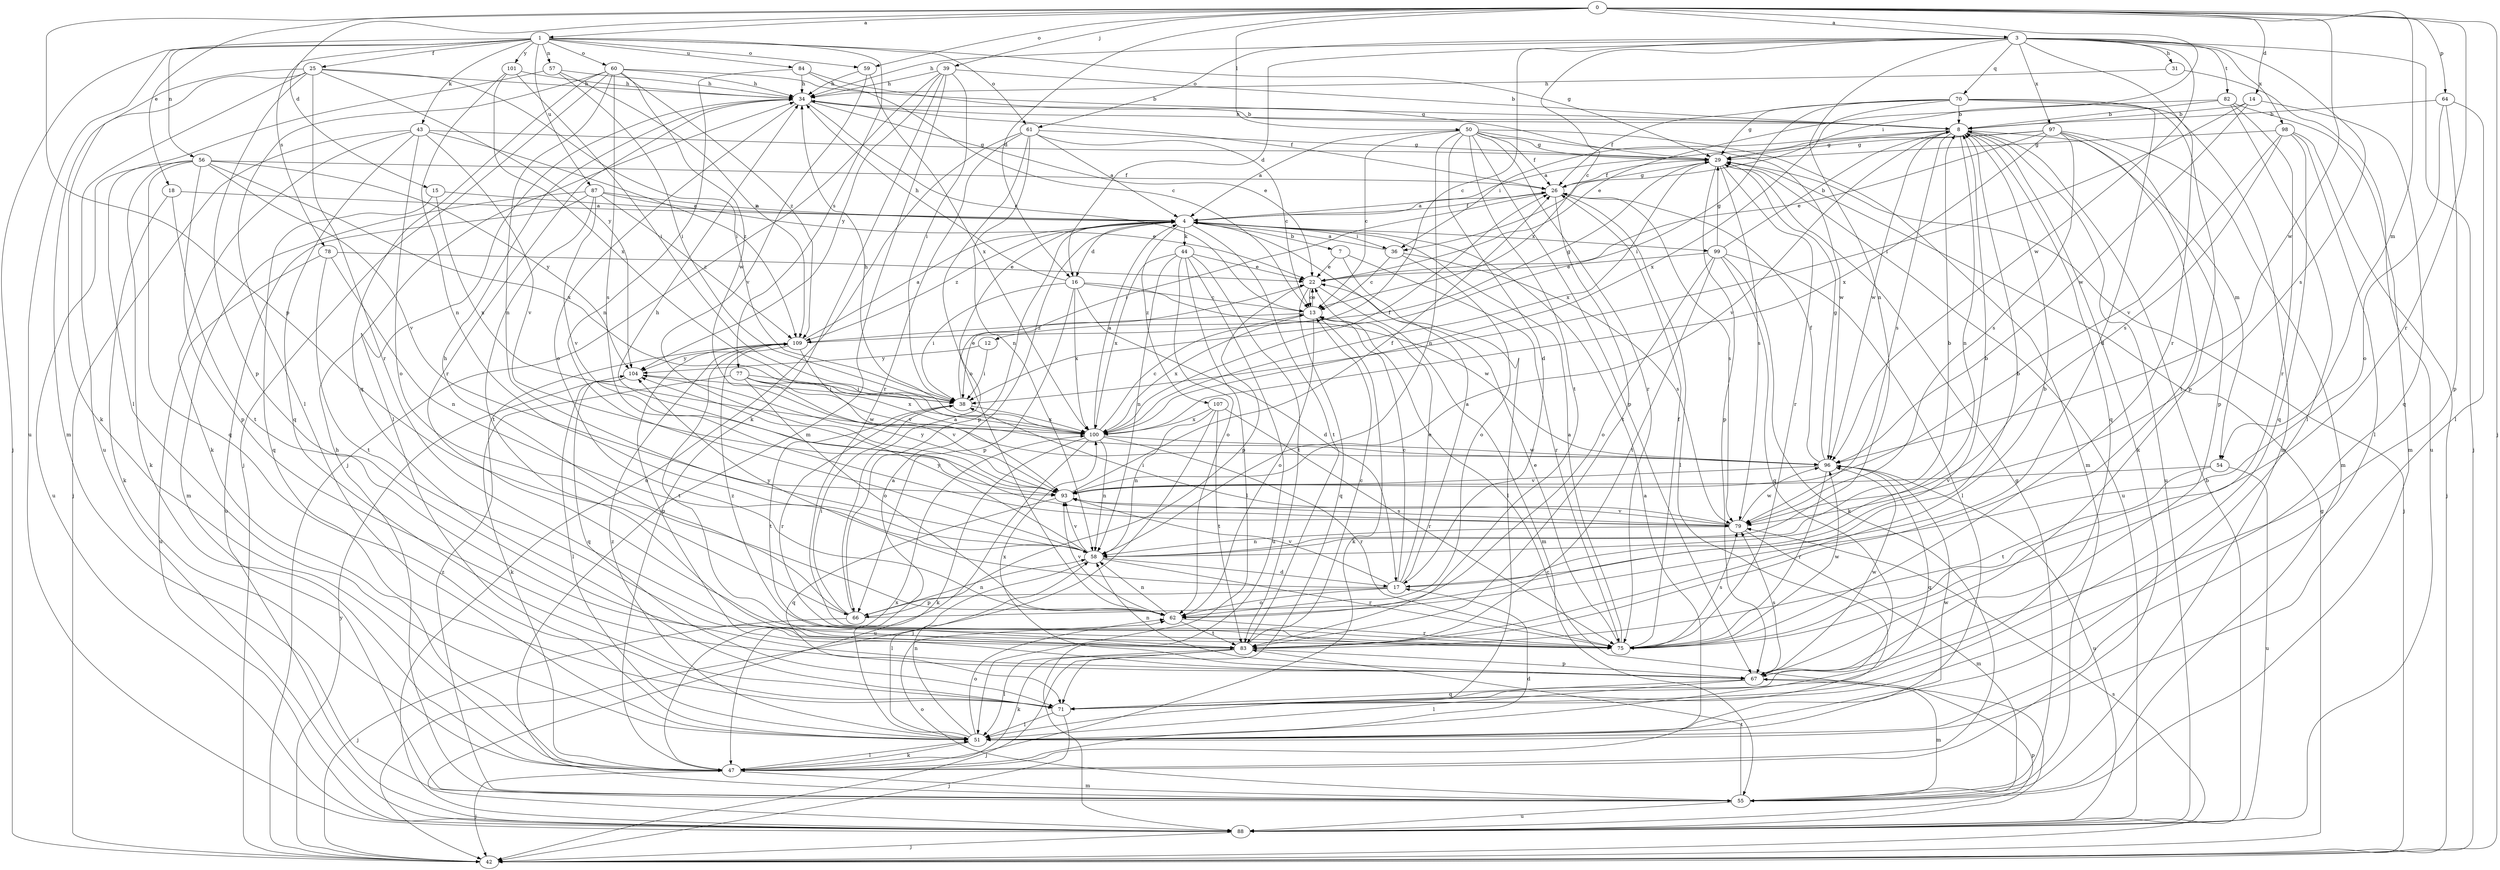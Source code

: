 strict digraph  {
0;
1;
3;
4;
7;
8;
12;
13;
14;
15;
16;
17;
18;
22;
25;
26;
29;
31;
34;
36;
38;
39;
42;
43;
44;
47;
50;
51;
54;
55;
56;
57;
58;
59;
60;
61;
62;
64;
66;
67;
70;
71;
75;
77;
78;
79;
82;
83;
84;
87;
88;
93;
96;
97;
98;
99;
100;
101;
104;
107;
109;
0 -> 1  [label=a];
0 -> 3  [label=a];
0 -> 14  [label=d];
0 -> 15  [label=d];
0 -> 16  [label=d];
0 -> 18  [label=e];
0 -> 36  [label=i];
0 -> 39  [label=j];
0 -> 42  [label=j];
0 -> 50  [label=l];
0 -> 54  [label=m];
0 -> 59  [label=o];
0 -> 64  [label=p];
0 -> 66  [label=p];
0 -> 75  [label=r];
0 -> 96  [label=w];
1 -> 25  [label=f];
1 -> 29  [label=g];
1 -> 42  [label=j];
1 -> 43  [label=k];
1 -> 56  [label=n];
1 -> 57  [label=n];
1 -> 59  [label=o];
1 -> 60  [label=o];
1 -> 61  [label=o];
1 -> 77  [label=s];
1 -> 78  [label=s];
1 -> 84  [label=u];
1 -> 87  [label=u];
1 -> 88  [label=u];
1 -> 101  [label=y];
3 -> 12  [label=c];
3 -> 13  [label=c];
3 -> 16  [label=d];
3 -> 31  [label=h];
3 -> 34  [label=h];
3 -> 42  [label=j];
3 -> 58  [label=n];
3 -> 61  [label=o];
3 -> 70  [label=q];
3 -> 75  [label=r];
3 -> 79  [label=s];
3 -> 82  [label=t];
3 -> 96  [label=w];
3 -> 97  [label=x];
3 -> 98  [label=x];
4 -> 7  [label=b];
4 -> 16  [label=d];
4 -> 26  [label=f];
4 -> 36  [label=i];
4 -> 44  [label=k];
4 -> 66  [label=p];
4 -> 83  [label=t];
4 -> 99  [label=x];
4 -> 107  [label=z];
4 -> 109  [label=z];
7 -> 22  [label=e];
7 -> 51  [label=l];
7 -> 75  [label=r];
8 -> 29  [label=g];
8 -> 34  [label=h];
8 -> 36  [label=i];
8 -> 47  [label=k];
8 -> 54  [label=m];
8 -> 58  [label=n];
8 -> 71  [label=q];
8 -> 79  [label=s];
8 -> 88  [label=u];
8 -> 93  [label=v];
8 -> 96  [label=w];
12 -> 38  [label=i];
12 -> 104  [label=y];
13 -> 22  [label=e];
13 -> 47  [label=k];
13 -> 62  [label=o];
13 -> 100  [label=x];
13 -> 109  [label=z];
14 -> 8  [label=b];
14 -> 38  [label=i];
14 -> 71  [label=q];
14 -> 96  [label=w];
15 -> 4  [label=a];
15 -> 71  [label=q];
15 -> 100  [label=x];
16 -> 13  [label=c];
16 -> 17  [label=d];
16 -> 34  [label=h];
16 -> 38  [label=i];
16 -> 66  [label=p];
16 -> 96  [label=w];
16 -> 100  [label=x];
17 -> 4  [label=a];
17 -> 8  [label=b];
17 -> 13  [label=c];
17 -> 22  [label=e];
17 -> 62  [label=o];
17 -> 66  [label=p];
17 -> 93  [label=v];
17 -> 104  [label=y];
18 -> 4  [label=a];
18 -> 47  [label=k];
18 -> 83  [label=t];
22 -> 13  [label=c];
22 -> 55  [label=m];
22 -> 66  [label=p];
22 -> 71  [label=q];
25 -> 34  [label=h];
25 -> 38  [label=i];
25 -> 47  [label=k];
25 -> 55  [label=m];
25 -> 67  [label=p];
25 -> 75  [label=r];
25 -> 88  [label=u];
25 -> 104  [label=y];
26 -> 4  [label=a];
26 -> 29  [label=g];
26 -> 38  [label=i];
26 -> 51  [label=l];
26 -> 79  [label=s];
26 -> 83  [label=t];
29 -> 26  [label=f];
29 -> 42  [label=j];
29 -> 67  [label=p];
29 -> 75  [label=r];
29 -> 79  [label=s];
29 -> 88  [label=u];
29 -> 100  [label=x];
31 -> 34  [label=h];
31 -> 88  [label=u];
34 -> 8  [label=b];
34 -> 13  [label=c];
34 -> 22  [label=e];
34 -> 26  [label=f];
34 -> 51  [label=l];
34 -> 62  [label=o];
34 -> 75  [label=r];
36 -> 4  [label=a];
36 -> 13  [label=c];
36 -> 62  [label=o];
36 -> 79  [label=s];
38 -> 22  [label=e];
38 -> 75  [label=r];
38 -> 83  [label=t];
38 -> 100  [label=x];
39 -> 8  [label=b];
39 -> 34  [label=h];
39 -> 38  [label=i];
39 -> 42  [label=j];
39 -> 47  [label=k];
39 -> 55  [label=m];
39 -> 104  [label=y];
42 -> 29  [label=g];
42 -> 79  [label=s];
42 -> 104  [label=y];
43 -> 29  [label=g];
43 -> 42  [label=j];
43 -> 47  [label=k];
43 -> 62  [label=o];
43 -> 71  [label=q];
43 -> 93  [label=v];
43 -> 109  [label=z];
44 -> 22  [label=e];
44 -> 51  [label=l];
44 -> 58  [label=n];
44 -> 62  [label=o];
44 -> 83  [label=t];
44 -> 88  [label=u];
44 -> 100  [label=x];
47 -> 4  [label=a];
47 -> 17  [label=d];
47 -> 42  [label=j];
47 -> 51  [label=l];
47 -> 55  [label=m];
47 -> 100  [label=x];
50 -> 4  [label=a];
50 -> 13  [label=c];
50 -> 17  [label=d];
50 -> 26  [label=f];
50 -> 29  [label=g];
50 -> 55  [label=m];
50 -> 58  [label=n];
50 -> 67  [label=p];
50 -> 75  [label=r];
50 -> 83  [label=t];
50 -> 96  [label=w];
51 -> 4  [label=a];
51 -> 47  [label=k];
51 -> 58  [label=n];
51 -> 62  [label=o];
51 -> 96  [label=w];
51 -> 109  [label=z];
54 -> 83  [label=t];
54 -> 88  [label=u];
54 -> 93  [label=v];
55 -> 29  [label=g];
55 -> 34  [label=h];
55 -> 62  [label=o];
55 -> 83  [label=t];
55 -> 88  [label=u];
55 -> 109  [label=z];
56 -> 26  [label=f];
56 -> 47  [label=k];
56 -> 67  [label=p];
56 -> 71  [label=q];
56 -> 88  [label=u];
56 -> 93  [label=v];
56 -> 100  [label=x];
56 -> 104  [label=y];
57 -> 34  [label=h];
57 -> 38  [label=i];
57 -> 51  [label=l];
57 -> 109  [label=z];
58 -> 8  [label=b];
58 -> 17  [label=d];
58 -> 51  [label=l];
58 -> 75  [label=r];
58 -> 93  [label=v];
58 -> 104  [label=y];
59 -> 34  [label=h];
59 -> 93  [label=v];
59 -> 100  [label=x];
60 -> 8  [label=b];
60 -> 34  [label=h];
60 -> 42  [label=j];
60 -> 51  [label=l];
60 -> 58  [label=n];
60 -> 71  [label=q];
60 -> 79  [label=s];
60 -> 96  [label=w];
60 -> 109  [label=z];
61 -> 4  [label=a];
61 -> 13  [label=c];
61 -> 29  [label=g];
61 -> 58  [label=n];
61 -> 62  [label=o];
61 -> 75  [label=r];
61 -> 88  [label=u];
62 -> 58  [label=n];
62 -> 75  [label=r];
62 -> 83  [label=t];
62 -> 93  [label=v];
64 -> 8  [label=b];
64 -> 51  [label=l];
64 -> 62  [label=o];
64 -> 67  [label=p];
66 -> 4  [label=a];
66 -> 8  [label=b];
66 -> 34  [label=h];
66 -> 38  [label=i];
66 -> 42  [label=j];
66 -> 58  [label=n];
67 -> 51  [label=l];
67 -> 55  [label=m];
67 -> 58  [label=n];
67 -> 71  [label=q];
67 -> 79  [label=s];
67 -> 96  [label=w];
67 -> 100  [label=x];
70 -> 8  [label=b];
70 -> 17  [label=d];
70 -> 26  [label=f];
70 -> 29  [label=g];
70 -> 38  [label=i];
70 -> 55  [label=m];
70 -> 67  [label=p];
70 -> 100  [label=x];
71 -> 42  [label=j];
71 -> 51  [label=l];
75 -> 4  [label=a];
75 -> 22  [label=e];
75 -> 26  [label=f];
75 -> 79  [label=s];
75 -> 96  [label=w];
75 -> 109  [label=z];
77 -> 38  [label=i];
77 -> 47  [label=k];
77 -> 62  [label=o];
77 -> 93  [label=v];
77 -> 96  [label=w];
77 -> 100  [label=x];
78 -> 22  [label=e];
78 -> 58  [label=n];
78 -> 83  [label=t];
78 -> 88  [label=u];
79 -> 34  [label=h];
79 -> 38  [label=i];
79 -> 55  [label=m];
79 -> 58  [label=n];
79 -> 93  [label=v];
79 -> 96  [label=w];
82 -> 8  [label=b];
82 -> 22  [label=e];
82 -> 51  [label=l];
82 -> 55  [label=m];
82 -> 75  [label=r];
83 -> 8  [label=b];
83 -> 13  [label=c];
83 -> 42  [label=j];
83 -> 47  [label=k];
83 -> 51  [label=l];
83 -> 67  [label=p];
84 -> 13  [label=c];
84 -> 29  [label=g];
84 -> 34  [label=h];
84 -> 58  [label=n];
87 -> 4  [label=a];
87 -> 22  [label=e];
87 -> 55  [label=m];
87 -> 83  [label=t];
87 -> 88  [label=u];
87 -> 93  [label=v];
87 -> 109  [label=z];
88 -> 8  [label=b];
88 -> 13  [label=c];
88 -> 42  [label=j];
88 -> 67  [label=p];
93 -> 26  [label=f];
93 -> 71  [label=q];
93 -> 79  [label=s];
93 -> 104  [label=y];
96 -> 26  [label=f];
96 -> 29  [label=g];
96 -> 71  [label=q];
96 -> 75  [label=r];
96 -> 88  [label=u];
96 -> 93  [label=v];
97 -> 4  [label=a];
97 -> 22  [label=e];
97 -> 29  [label=g];
97 -> 55  [label=m];
97 -> 67  [label=p];
97 -> 79  [label=s];
97 -> 83  [label=t];
97 -> 100  [label=x];
98 -> 29  [label=g];
98 -> 42  [label=j];
98 -> 51  [label=l];
98 -> 71  [label=q];
98 -> 79  [label=s];
98 -> 93  [label=v];
99 -> 8  [label=b];
99 -> 22  [label=e];
99 -> 29  [label=g];
99 -> 47  [label=k];
99 -> 51  [label=l];
99 -> 62  [label=o];
99 -> 71  [label=q];
99 -> 83  [label=t];
100 -> 4  [label=a];
100 -> 13  [label=c];
100 -> 26  [label=f];
100 -> 34  [label=h];
100 -> 47  [label=k];
100 -> 58  [label=n];
100 -> 75  [label=r];
100 -> 88  [label=u];
100 -> 96  [label=w];
101 -> 34  [label=h];
101 -> 38  [label=i];
101 -> 58  [label=n];
101 -> 100  [label=x];
104 -> 38  [label=i];
104 -> 51  [label=l];
104 -> 71  [label=q];
107 -> 42  [label=j];
107 -> 58  [label=n];
107 -> 75  [label=r];
107 -> 83  [label=t];
107 -> 100  [label=x];
109 -> 4  [label=a];
109 -> 29  [label=g];
109 -> 67  [label=p];
109 -> 83  [label=t];
109 -> 93  [label=v];
109 -> 104  [label=y];
}
